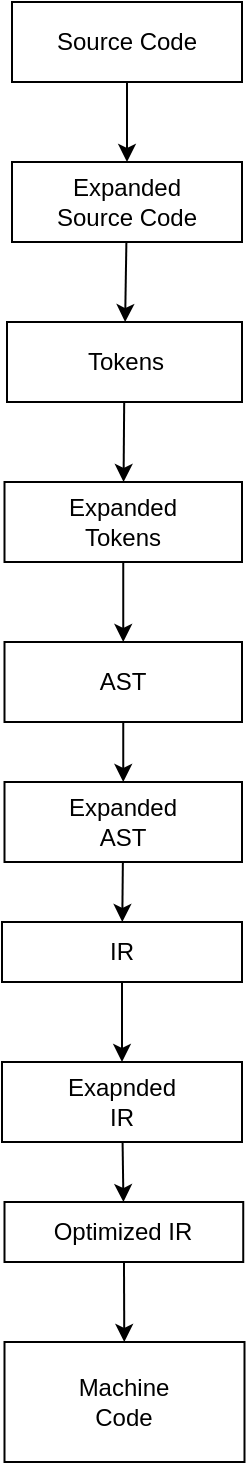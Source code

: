 <mxfile version="22.1.16" type="github">
  <diagram name="Page-1" id="MbMx76x-FA_294pmURPq">
    <mxGraphModel dx="587" dy="524" grid="1" gridSize="10" guides="1" tooltips="1" connect="1" arrows="1" fold="1" page="1" pageScale="1" pageWidth="850" pageHeight="1100" math="0" shadow="0">
      <root>
        <mxCell id="0" />
        <mxCell id="1" parent="0" />
        <mxCell id="-gLQjQ67X8zoJ8Ws3GJc-1" value="Source Code" style="rounded=0;whiteSpace=wrap;html=1;" vertex="1" parent="1">
          <mxGeometry x="365" y="20" width="115" height="40" as="geometry" />
        </mxCell>
        <mxCell id="-gLQjQ67X8zoJ8Ws3GJc-2" value="Expanded &lt;br&gt;Source Code" style="rounded=0;whiteSpace=wrap;html=1;" vertex="1" parent="1">
          <mxGeometry x="365" y="100" width="115" height="40" as="geometry" />
        </mxCell>
        <mxCell id="-gLQjQ67X8zoJ8Ws3GJc-5" value="Tokens" style="rounded=0;whiteSpace=wrap;html=1;" vertex="1" parent="1">
          <mxGeometry x="362.5" y="180" width="117.5" height="40" as="geometry" />
        </mxCell>
        <mxCell id="-gLQjQ67X8zoJ8Ws3GJc-7" value="Expanded &lt;br&gt;Tokens" style="rounded=0;whiteSpace=wrap;html=1;" vertex="1" parent="1">
          <mxGeometry x="361.25" y="260" width="118.75" height="40" as="geometry" />
        </mxCell>
        <mxCell id="-gLQjQ67X8zoJ8Ws3GJc-9" value="" style="endArrow=classic;html=1;rounded=0;" edge="1" parent="1" source="-gLQjQ67X8zoJ8Ws3GJc-1" target="-gLQjQ67X8zoJ8Ws3GJc-2">
          <mxGeometry width="50" height="50" relative="1" as="geometry">
            <mxPoint x="145" y="190" as="sourcePoint" />
            <mxPoint x="195" y="140" as="targetPoint" />
          </mxGeometry>
        </mxCell>
        <mxCell id="-gLQjQ67X8zoJ8Ws3GJc-10" value="" style="endArrow=classic;html=1;rounded=0;" edge="1" parent="1" source="-gLQjQ67X8zoJ8Ws3GJc-2" target="-gLQjQ67X8zoJ8Ws3GJc-5">
          <mxGeometry width="50" height="50" relative="1" as="geometry">
            <mxPoint x="525" y="300" as="sourcePoint" />
            <mxPoint x="575" y="250" as="targetPoint" />
          </mxGeometry>
        </mxCell>
        <mxCell id="-gLQjQ67X8zoJ8Ws3GJc-11" value="" style="endArrow=classic;html=1;rounded=0;" edge="1" parent="1" source="-gLQjQ67X8zoJ8Ws3GJc-5" target="-gLQjQ67X8zoJ8Ws3GJc-7">
          <mxGeometry width="50" height="50" relative="1" as="geometry">
            <mxPoint x="455" y="180" as="sourcePoint" />
            <mxPoint x="415" y="-80" as="targetPoint" />
          </mxGeometry>
        </mxCell>
        <mxCell id="-gLQjQ67X8zoJ8Ws3GJc-12" value="AST" style="rounded=0;whiteSpace=wrap;html=1;" vertex="1" parent="1">
          <mxGeometry x="361.25" y="340" width="118.75" height="40" as="geometry" />
        </mxCell>
        <mxCell id="-gLQjQ67X8zoJ8Ws3GJc-13" value="" style="endArrow=classic;html=1;rounded=0;" edge="1" parent="1" source="-gLQjQ67X8zoJ8Ws3GJc-7" target="-gLQjQ67X8zoJ8Ws3GJc-12">
          <mxGeometry width="50" height="50" relative="1" as="geometry">
            <mxPoint x="515" y="550" as="sourcePoint" />
            <mxPoint x="565" y="500" as="targetPoint" />
          </mxGeometry>
        </mxCell>
        <mxCell id="-gLQjQ67X8zoJ8Ws3GJc-14" value="Expanded&lt;br&gt;AST" style="rounded=0;whiteSpace=wrap;html=1;" vertex="1" parent="1">
          <mxGeometry x="361.25" y="410" width="118.75" height="40" as="geometry" />
        </mxCell>
        <mxCell id="-gLQjQ67X8zoJ8Ws3GJc-16" value="" style="endArrow=classic;html=1;rounded=0;" edge="1" parent="1" source="-gLQjQ67X8zoJ8Ws3GJc-12" target="-gLQjQ67X8zoJ8Ws3GJc-14">
          <mxGeometry width="50" height="50" relative="1" as="geometry">
            <mxPoint x="545" y="660" as="sourcePoint" />
            <mxPoint x="595" y="610" as="targetPoint" />
          </mxGeometry>
        </mxCell>
        <mxCell id="-gLQjQ67X8zoJ8Ws3GJc-17" value="IR" style="rounded=0;whiteSpace=wrap;html=1;" vertex="1" parent="1">
          <mxGeometry x="360" y="480" width="120" height="30" as="geometry" />
        </mxCell>
        <mxCell id="-gLQjQ67X8zoJ8Ws3GJc-18" value="Exapnded&lt;br&gt;IR" style="rounded=0;whiteSpace=wrap;html=1;" vertex="1" parent="1">
          <mxGeometry x="360" y="550" width="120" height="40" as="geometry" />
        </mxCell>
        <mxCell id="-gLQjQ67X8zoJ8Ws3GJc-19" value="Optimized IR" style="rounded=0;whiteSpace=wrap;html=1;" vertex="1" parent="1">
          <mxGeometry x="361.25" y="620" width="119.37" height="30" as="geometry" />
        </mxCell>
        <mxCell id="-gLQjQ67X8zoJ8Ws3GJc-20" value="Machine&lt;br&gt;Code" style="rounded=0;whiteSpace=wrap;html=1;" vertex="1" parent="1">
          <mxGeometry x="361.25" y="690" width="120" height="60" as="geometry" />
        </mxCell>
        <mxCell id="-gLQjQ67X8zoJ8Ws3GJc-21" value="" style="endArrow=classic;html=1;rounded=0;" edge="1" parent="1" source="-gLQjQ67X8zoJ8Ws3GJc-14" target="-gLQjQ67X8zoJ8Ws3GJc-17">
          <mxGeometry width="50" height="50" relative="1" as="geometry">
            <mxPoint x="480" y="640" as="sourcePoint" />
            <mxPoint x="530" y="590" as="targetPoint" />
          </mxGeometry>
        </mxCell>
        <mxCell id="-gLQjQ67X8zoJ8Ws3GJc-23" value="" style="endArrow=classic;html=1;rounded=0;" edge="1" parent="1" source="-gLQjQ67X8zoJ8Ws3GJc-17" target="-gLQjQ67X8zoJ8Ws3GJc-18">
          <mxGeometry width="50" height="50" relative="1" as="geometry">
            <mxPoint x="480" y="640" as="sourcePoint" />
            <mxPoint x="530" y="590" as="targetPoint" />
          </mxGeometry>
        </mxCell>
        <mxCell id="-gLQjQ67X8zoJ8Ws3GJc-24" value="" style="endArrow=classic;html=1;rounded=0;" edge="1" parent="1" source="-gLQjQ67X8zoJ8Ws3GJc-18" target="-gLQjQ67X8zoJ8Ws3GJc-19">
          <mxGeometry width="50" height="50" relative="1" as="geometry">
            <mxPoint x="510" y="590" as="sourcePoint" />
            <mxPoint x="560" y="540" as="targetPoint" />
          </mxGeometry>
        </mxCell>
        <mxCell id="-gLQjQ67X8zoJ8Ws3GJc-25" value="" style="endArrow=classic;html=1;rounded=0;" edge="1" parent="1" source="-gLQjQ67X8zoJ8Ws3GJc-19" target="-gLQjQ67X8zoJ8Ws3GJc-20">
          <mxGeometry width="50" height="50" relative="1" as="geometry">
            <mxPoint x="450" y="660" as="sourcePoint" />
            <mxPoint x="500" y="610" as="targetPoint" />
          </mxGeometry>
        </mxCell>
      </root>
    </mxGraphModel>
  </diagram>
</mxfile>

